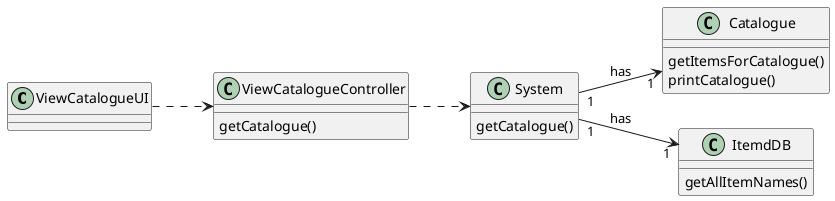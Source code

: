 @startuml

left to right direction

class ViewCatalogueUI {
}

class ViewCatalogueController {
  getCatalogue()
}

class System {
  getCatalogue()
}

class Catalogue {
  getItemsForCatalogue()
  printCatalogue()
}

class ItemdDB {
  getAllItemNames()
}

ViewCatalogueUI ..> ViewCatalogueController
ViewCatalogueController ..> System
System "1" --> "1" ItemdDB: has
System "1" --> "1" Catalogue: has

@enduml
